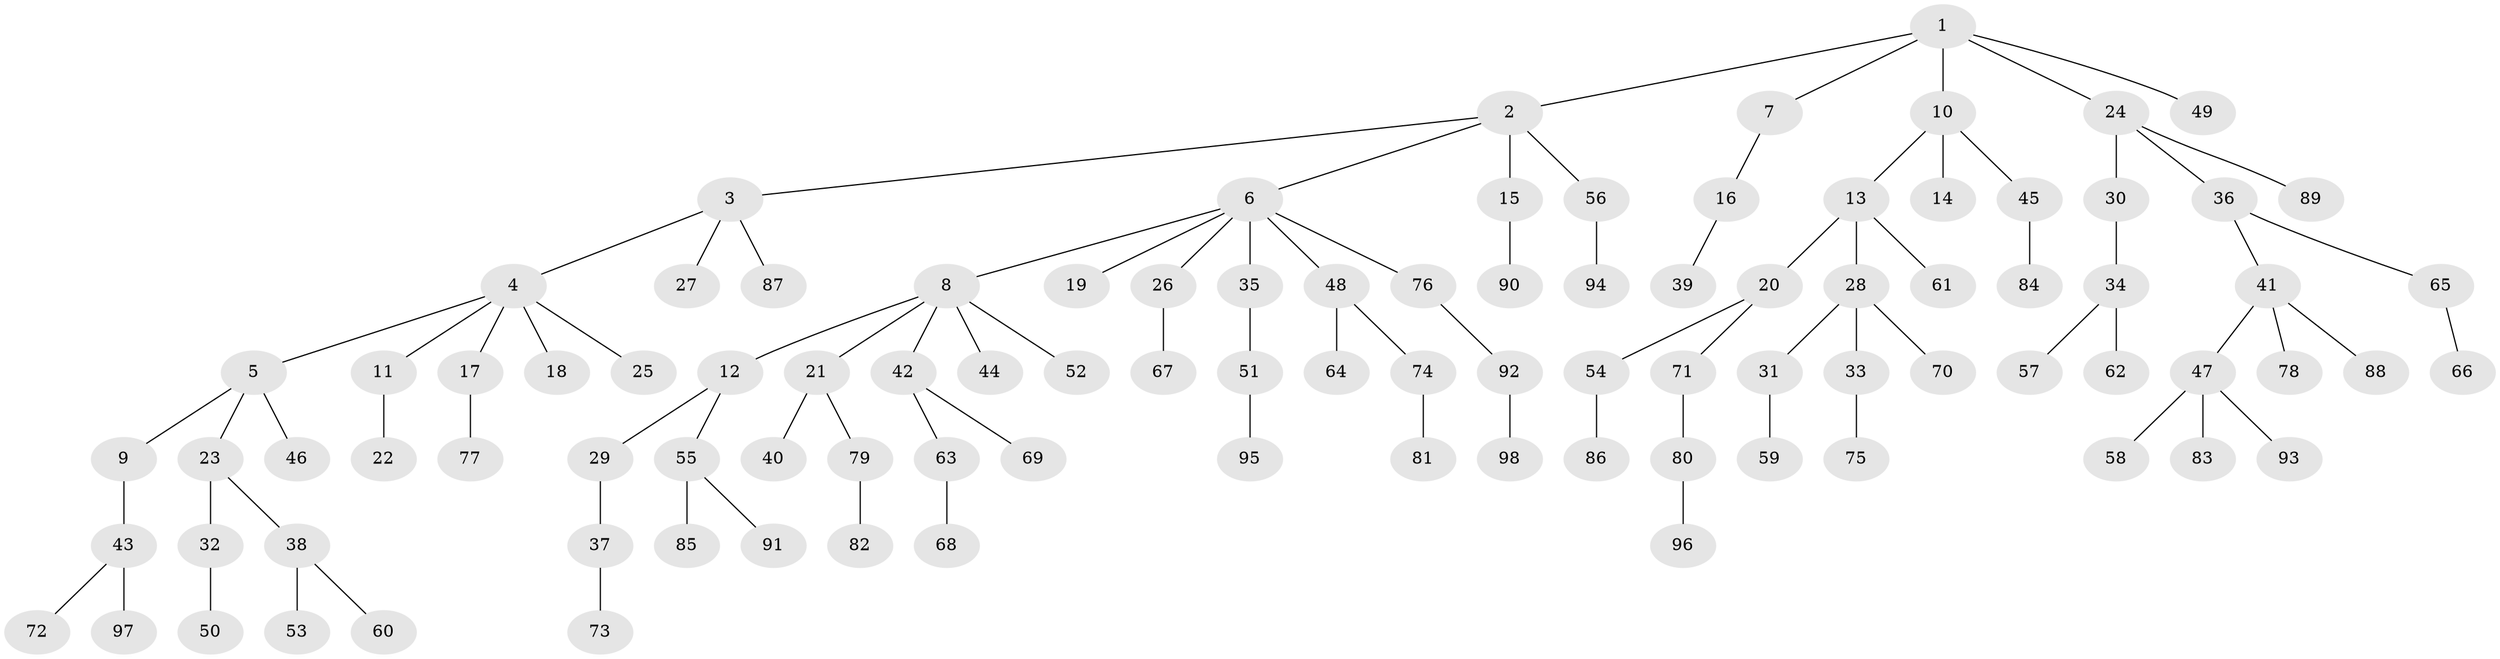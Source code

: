 // coarse degree distribution, {4: 0.06349206349206349, 10: 0.015873015873015872, 3: 0.12698412698412698, 5: 0.031746031746031744, 2: 0.15873015873015872, 7: 0.015873015873015872, 1: 0.5873015873015873}
// Generated by graph-tools (version 1.1) at 2025/42/03/06/25 10:42:03]
// undirected, 98 vertices, 97 edges
graph export_dot {
graph [start="1"]
  node [color=gray90,style=filled];
  1;
  2;
  3;
  4;
  5;
  6;
  7;
  8;
  9;
  10;
  11;
  12;
  13;
  14;
  15;
  16;
  17;
  18;
  19;
  20;
  21;
  22;
  23;
  24;
  25;
  26;
  27;
  28;
  29;
  30;
  31;
  32;
  33;
  34;
  35;
  36;
  37;
  38;
  39;
  40;
  41;
  42;
  43;
  44;
  45;
  46;
  47;
  48;
  49;
  50;
  51;
  52;
  53;
  54;
  55;
  56;
  57;
  58;
  59;
  60;
  61;
  62;
  63;
  64;
  65;
  66;
  67;
  68;
  69;
  70;
  71;
  72;
  73;
  74;
  75;
  76;
  77;
  78;
  79;
  80;
  81;
  82;
  83;
  84;
  85;
  86;
  87;
  88;
  89;
  90;
  91;
  92;
  93;
  94;
  95;
  96;
  97;
  98;
  1 -- 2;
  1 -- 7;
  1 -- 10;
  1 -- 24;
  1 -- 49;
  2 -- 3;
  2 -- 6;
  2 -- 15;
  2 -- 56;
  3 -- 4;
  3 -- 27;
  3 -- 87;
  4 -- 5;
  4 -- 11;
  4 -- 17;
  4 -- 18;
  4 -- 25;
  5 -- 9;
  5 -- 23;
  5 -- 46;
  6 -- 8;
  6 -- 19;
  6 -- 26;
  6 -- 35;
  6 -- 48;
  6 -- 76;
  7 -- 16;
  8 -- 12;
  8 -- 21;
  8 -- 42;
  8 -- 44;
  8 -- 52;
  9 -- 43;
  10 -- 13;
  10 -- 14;
  10 -- 45;
  11 -- 22;
  12 -- 29;
  12 -- 55;
  13 -- 20;
  13 -- 28;
  13 -- 61;
  15 -- 90;
  16 -- 39;
  17 -- 77;
  20 -- 54;
  20 -- 71;
  21 -- 40;
  21 -- 79;
  23 -- 32;
  23 -- 38;
  24 -- 30;
  24 -- 36;
  24 -- 89;
  26 -- 67;
  28 -- 31;
  28 -- 33;
  28 -- 70;
  29 -- 37;
  30 -- 34;
  31 -- 59;
  32 -- 50;
  33 -- 75;
  34 -- 57;
  34 -- 62;
  35 -- 51;
  36 -- 41;
  36 -- 65;
  37 -- 73;
  38 -- 53;
  38 -- 60;
  41 -- 47;
  41 -- 78;
  41 -- 88;
  42 -- 63;
  42 -- 69;
  43 -- 72;
  43 -- 97;
  45 -- 84;
  47 -- 58;
  47 -- 83;
  47 -- 93;
  48 -- 64;
  48 -- 74;
  51 -- 95;
  54 -- 86;
  55 -- 85;
  55 -- 91;
  56 -- 94;
  63 -- 68;
  65 -- 66;
  71 -- 80;
  74 -- 81;
  76 -- 92;
  79 -- 82;
  80 -- 96;
  92 -- 98;
}
